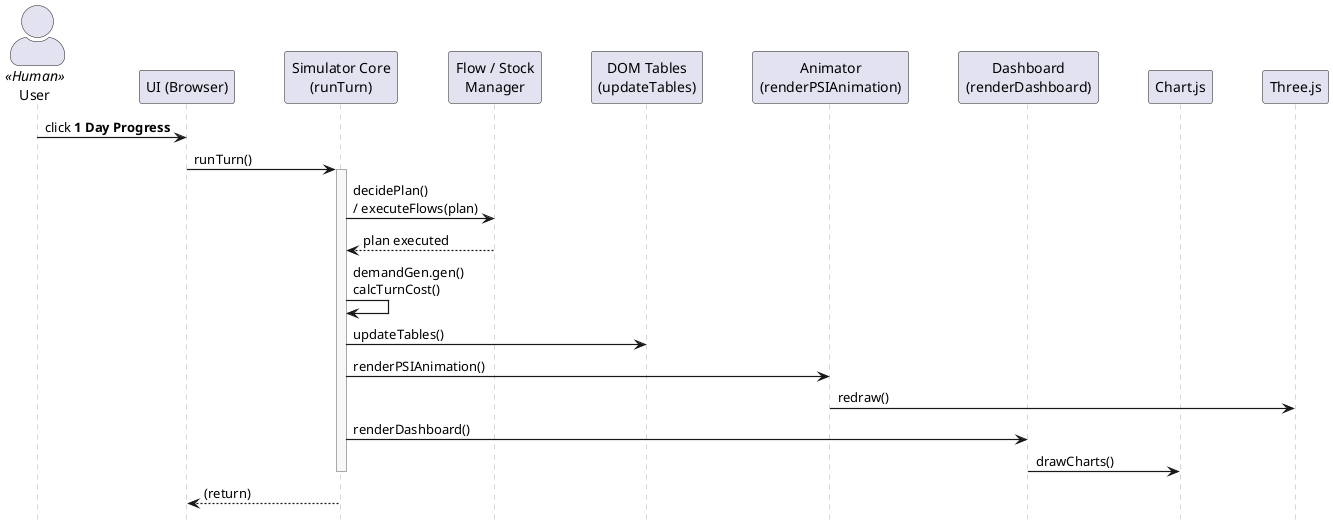 @startuml User_to_runTurn

'====== Layout Setting ========================================
hide footbox
skinparam participantPadding 20
skinparam actorStyle awesome
skinparam arrowThickness 1.2
skinparam sequence {
  LifeLineBorderColor #aaaaaa
  LifeLineBorderThickness 1
  LifeLineBackgroundColor #f8f8f8
}
'==============================================================

actor User         as U             <<Human>>
participant "UI (Browser)"          as UI
participant "Simulator Core\n(runTurn)"  as Core
participant "Flow / Stock\nManager" as FM
participant "DOM Tables\n(updateTables)" as DOM
participant "Animator\n(renderPSIAnimation)" as Ani
participant "Dashboard\n(renderDashboard)"   as Dash
participant "Chart.js"             as Chart
participant "Three.js"             as Three

'U ➜ UI --------------------------------------------------------
U  -> UI : click **1 Day Progress**

'UI ➜ Core -----------------------------------------------------
UI -> Core : runTurn()
activate Core

'Core ➜ FlowManager (Auto Flow/Manual)
Core -> FM : decidePlan()\n/ executeFlows(plan)
FM   --> Core : plan executed

'Core Internal Process
Core -> Core : demandGen.gen()\ncalcTurnCost()

'Core ➜ DOM rending
Core -> DOM : updateTables()

'Core ➜ Three.js Animator
Core -> Ani : renderPSIAnimation()
Ani  -> Three : redraw()

'Core ➜ Dashboard
Core -> Dash : renderDashboard()
Dash -> Chart : drawCharts()

deactivate Core
UI <-- Core : (return)

@enduml
